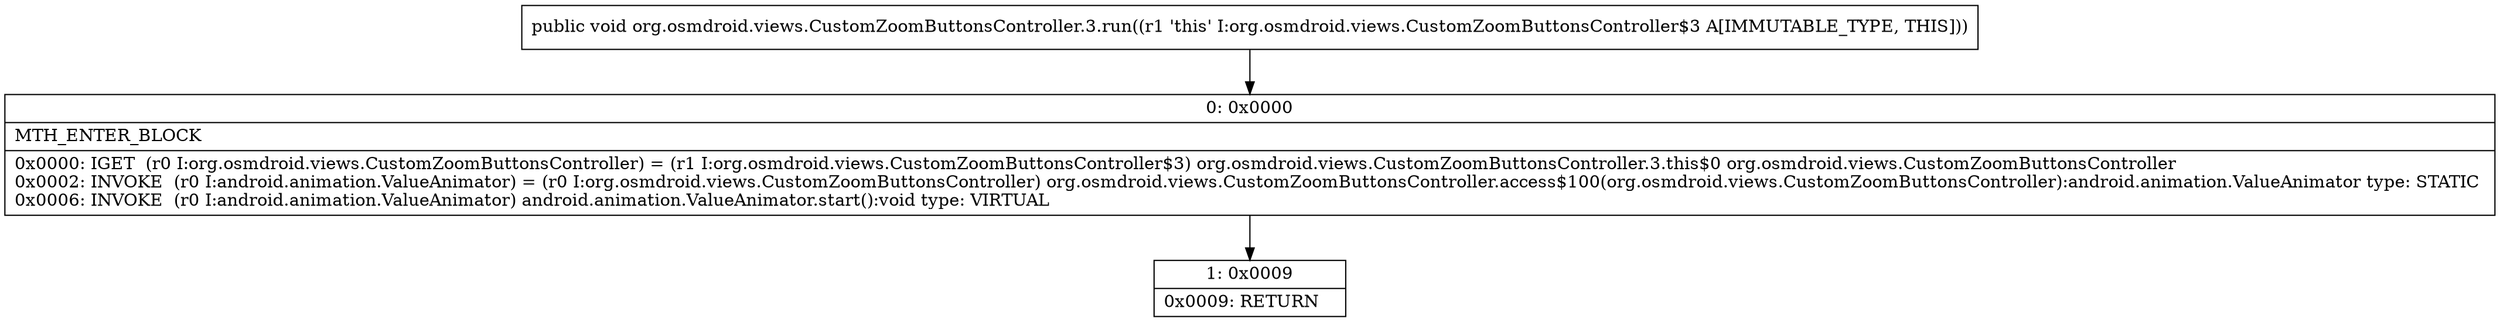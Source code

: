 digraph "CFG fororg.osmdroid.views.CustomZoomButtonsController.3.run()V" {
Node_0 [shape=record,label="{0\:\ 0x0000|MTH_ENTER_BLOCK\l|0x0000: IGET  (r0 I:org.osmdroid.views.CustomZoomButtonsController) = (r1 I:org.osmdroid.views.CustomZoomButtonsController$3) org.osmdroid.views.CustomZoomButtonsController.3.this$0 org.osmdroid.views.CustomZoomButtonsController \l0x0002: INVOKE  (r0 I:android.animation.ValueAnimator) = (r0 I:org.osmdroid.views.CustomZoomButtonsController) org.osmdroid.views.CustomZoomButtonsController.access$100(org.osmdroid.views.CustomZoomButtonsController):android.animation.ValueAnimator type: STATIC \l0x0006: INVOKE  (r0 I:android.animation.ValueAnimator) android.animation.ValueAnimator.start():void type: VIRTUAL \l}"];
Node_1 [shape=record,label="{1\:\ 0x0009|0x0009: RETURN   \l}"];
MethodNode[shape=record,label="{public void org.osmdroid.views.CustomZoomButtonsController.3.run((r1 'this' I:org.osmdroid.views.CustomZoomButtonsController$3 A[IMMUTABLE_TYPE, THIS])) }"];
MethodNode -> Node_0;
Node_0 -> Node_1;
}

